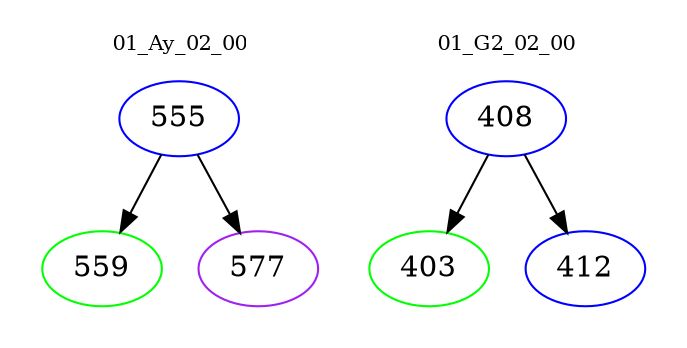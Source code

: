 digraph{
subgraph cluster_0 {
color = white
label = "01_Ay_02_00";
fontsize=10;
T0_555 [label="555", color="blue"]
T0_555 -> T0_559 [color="black"]
T0_559 [label="559", color="green"]
T0_555 -> T0_577 [color="black"]
T0_577 [label="577", color="purple"]
}
subgraph cluster_1 {
color = white
label = "01_G2_02_00";
fontsize=10;
T1_408 [label="408", color="blue"]
T1_408 -> T1_403 [color="black"]
T1_403 [label="403", color="green"]
T1_408 -> T1_412 [color="black"]
T1_412 [label="412", color="blue"]
}
}

